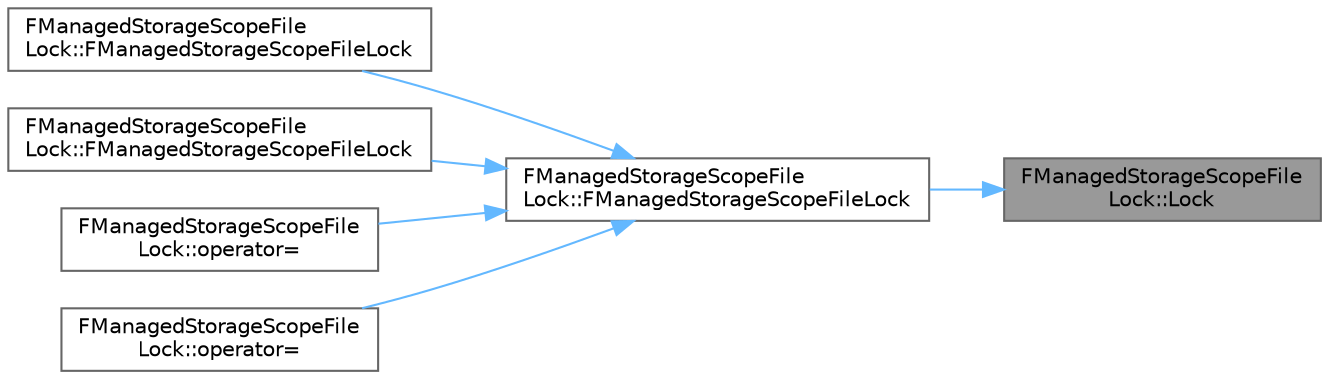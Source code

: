 digraph "FManagedStorageScopeFileLock::Lock"
{
 // INTERACTIVE_SVG=YES
 // LATEX_PDF_SIZE
  bgcolor="transparent";
  edge [fontname=Helvetica,fontsize=10,labelfontname=Helvetica,labelfontsize=10];
  node [fontname=Helvetica,fontsize=10,shape=box,height=0.2,width=0.4];
  rankdir="RL";
  Node1 [id="Node000001",label="FManagedStorageScopeFile\lLock::Lock",height=0.2,width=0.4,color="gray40", fillcolor="grey60", style="filled", fontcolor="black",tooltip=" "];
  Node1 -> Node2 [id="edge1_Node000001_Node000002",dir="back",color="steelblue1",style="solid",tooltip=" "];
  Node2 [id="Node000002",label="FManagedStorageScopeFile\lLock::FManagedStorageScopeFileLock",height=0.2,width=0.4,color="grey40", fillcolor="white", style="filled",URL="$da/da0/classFManagedStorageScopeFileLock.html#a48a3d1e00bed65d41d8f471ea5eef4c9",tooltip=" "];
  Node2 -> Node3 [id="edge2_Node000002_Node000003",dir="back",color="steelblue1",style="solid",tooltip=" "];
  Node3 [id="Node000003",label="FManagedStorageScopeFile\lLock::FManagedStorageScopeFileLock",height=0.2,width=0.4,color="grey40", fillcolor="white", style="filled",URL="$da/da0/classFManagedStorageScopeFileLock.html#a7f90dbf8513a9dabc41f97ecf6d4267a",tooltip=" "];
  Node2 -> Node4 [id="edge3_Node000002_Node000004",dir="back",color="steelblue1",style="solid",tooltip=" "];
  Node4 [id="Node000004",label="FManagedStorageScopeFile\lLock::FManagedStorageScopeFileLock",height=0.2,width=0.4,color="grey40", fillcolor="white", style="filled",URL="$da/da0/classFManagedStorageScopeFileLock.html#afc9a9704576215e480cca653d83b2a9e",tooltip=" "];
  Node2 -> Node5 [id="edge4_Node000002_Node000005",dir="back",color="steelblue1",style="solid",tooltip=" "];
  Node5 [id="Node000005",label="FManagedStorageScopeFile\lLock::operator=",height=0.2,width=0.4,color="grey40", fillcolor="white", style="filled",URL="$da/da0/classFManagedStorageScopeFileLock.html#ac70c933fc55bc1998d99d59da0dfd504",tooltip=" "];
  Node2 -> Node6 [id="edge5_Node000002_Node000006",dir="back",color="steelblue1",style="solid",tooltip=" "];
  Node6 [id="Node000006",label="FManagedStorageScopeFile\lLock::operator=",height=0.2,width=0.4,color="grey40", fillcolor="white", style="filled",URL="$da/da0/classFManagedStorageScopeFileLock.html#aeb1e2cd1fa8949c8c0257c4023a987fc",tooltip=" "];
}
